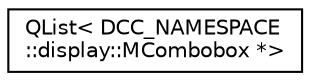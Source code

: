 digraph "类继承关系图"
{
  edge [fontname="Helvetica",fontsize="10",labelfontname="Helvetica",labelfontsize="10"];
  node [fontname="Helvetica",fontsize="10",shape=record];
  rankdir="LR";
  Node0 [label="QList\< DCC_NAMESPACE\l::display::MCombobox *\>",height=0.2,width=0.4,color="black", fillcolor="white", style="filled",URL="$class_q_list.html"];
}
